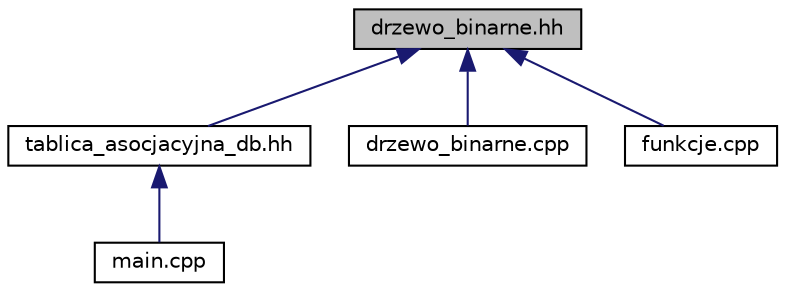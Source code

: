digraph G
{
  edge [fontname="Helvetica",fontsize="10",labelfontname="Helvetica",labelfontsize="10"];
  node [fontname="Helvetica",fontsize="10",shape=record];
  Node1 [label="drzewo_binarne.hh",height=0.2,width=0.4,color="black", fillcolor="grey75", style="filled" fontcolor="black"];
  Node1 -> Node2 [dir="back",color="midnightblue",fontsize="10",style="solid",fontname="Helvetica"];
  Node2 [label="tablica_asocjacyjna_db.hh",height=0.2,width=0.4,color="black", fillcolor="white", style="filled",URL="$tablica__asocjacyjna__db_8hh.html"];
  Node2 -> Node3 [dir="back",color="midnightblue",fontsize="10",style="solid",fontname="Helvetica"];
  Node3 [label="main.cpp",height=0.2,width=0.4,color="black", fillcolor="white", style="filled",URL="$main_8cpp.html",tooltip="Zawiera definicje glownej funkcji programu."];
  Node1 -> Node4 [dir="back",color="midnightblue",fontsize="10",style="solid",fontname="Helvetica"];
  Node4 [label="drzewo_binarne.cpp",height=0.2,width=0.4,color="black", fillcolor="white", style="filled",URL="$drzewo__binarne_8cpp.html",tooltip="Definicje metod klasy Drzewo_binarne."];
  Node1 -> Node5 [dir="back",color="midnightblue",fontsize="10",style="solid",fontname="Helvetica"];
  Node5 [label="funkcje.cpp",height=0.2,width=0.4,color="black", fillcolor="white", style="filled",URL="$funkcje_8cpp.html",tooltip="Zawiera definicje funkcji uzytych w programie."];
}
